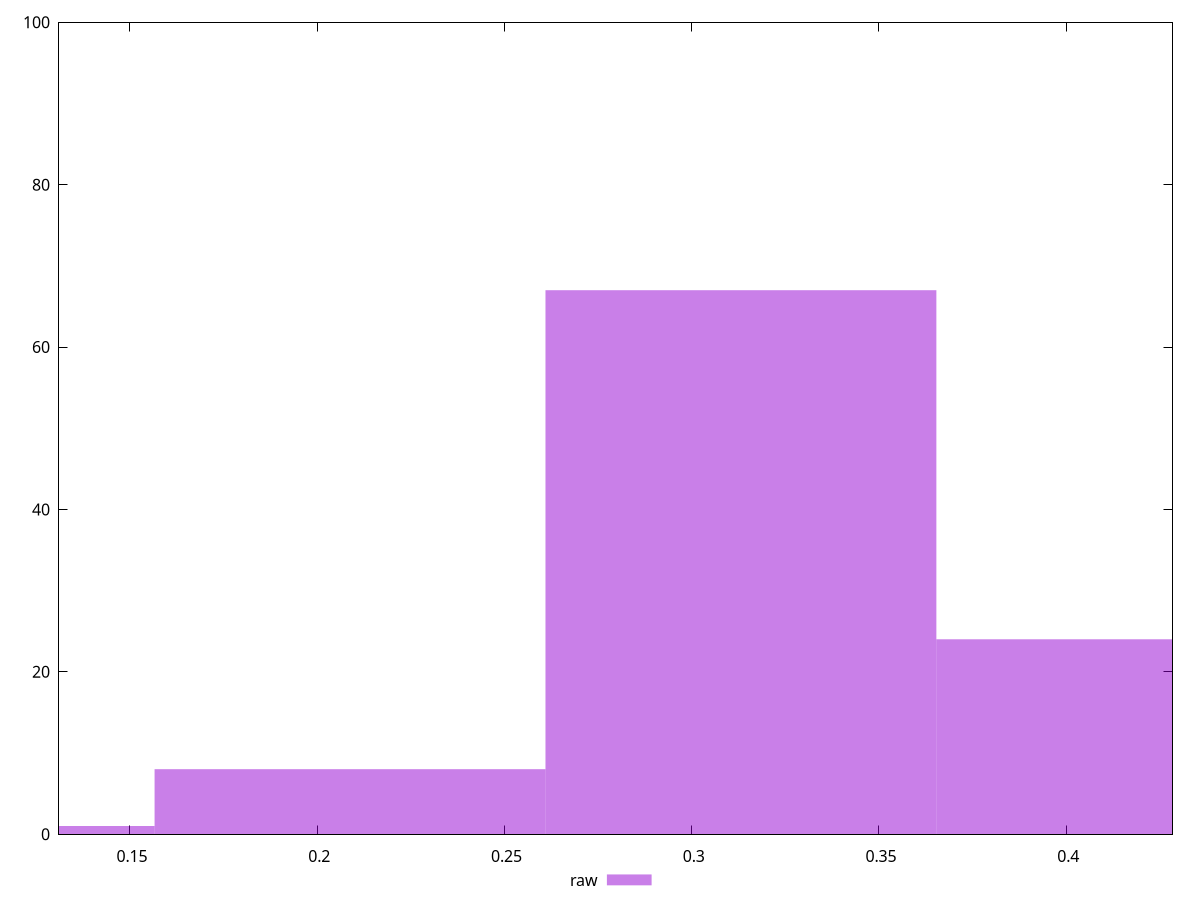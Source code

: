 reset

$raw <<EOF
0.3131304754652793 67
0.4175073006203724 24
0.2087536503101862 8
0.1043768251550931 1
EOF

set key outside below
set boxwidth 0.1043768251550931
set xrange [0.131044231167718:0.4283688948059046]
set yrange [0:100]
set trange [0:100]
set style fill transparent solid 0.5 noborder
set terminal svg size 640, 490 enhanced background rgb 'white'
set output "reprap/meta/pScore/samples/pages+cached+noexternal+nomedia+nocss/raw/histogram.svg"

plot $raw title "raw" with boxes

reset

